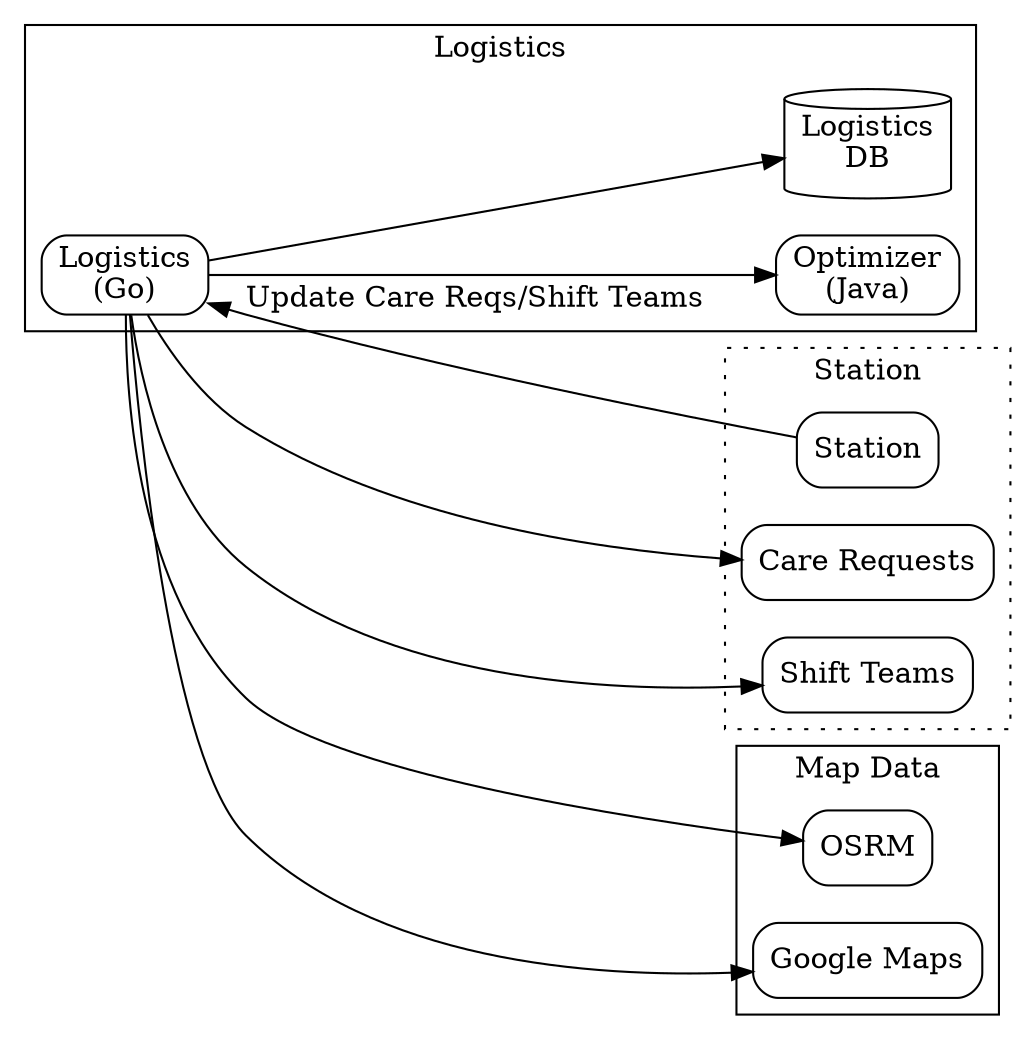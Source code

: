 digraph G {
    node [shape=box, style=rounded];

    rankdir="LR"

    subgraph cluster_Station {
        style=dotted
        label="Station"

        CareReqSvc [label="Care Requests"]
        ShiftTeamSvc [label="Shift Teams"]
        Station [label="Station"]
    }

    subgraph cluster_Logistics {
        label="Logistics"
        LogisticsSvc [label="Logistics\n(Go)"]
        OptimizerSvc [label="Optimizer\n(Java)"]
        LogisticsDB [label="Logistics\nDB", shape=cylinder]
    }

    subgraph cluster_MapsData {
        label="Map Data"

        OSRM [label="OSRM"]
        GoogleMapsSvc [label="Google Maps"]
    }

    // Relations

    Station -> LogisticsSvc [label="Update Care Reqs/Shift Teams"]
    LogisticsSvc -> {GoogleMapsSvc OSRM}
    LogisticsSvc -> OptimizerSvc
    LogisticsSvc -> LogisticsDB

    LogisticsSvc -> CareReqSvc
    LogisticsSvc -> ShiftTeamSvc
}